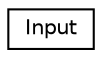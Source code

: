 digraph "Graphical Class Hierarchy"
{
 // LATEX_PDF_SIZE
  edge [fontname="Helvetica",fontsize="10",labelfontname="Helvetica",labelfontsize="10"];
  node [fontname="Helvetica",fontsize="10",shape=record];
  rankdir="LR";
  Node0 [label="Input",height=0.2,width=0.4,color="black", fillcolor="white", style="filled",URL="$classInput.html",tooltip="Input class header."];
}
